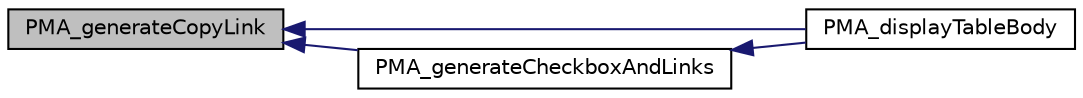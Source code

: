 digraph G
{
  edge [fontname="Helvetica",fontsize="10",labelfontname="Helvetica",labelfontsize="10"];
  node [fontname="Helvetica",fontsize="10",shape=record];
  rankdir="LR";
  Node1 [label="PMA_generateCopyLink",height=0.2,width=0.4,color="black", fillcolor="grey75", style="filled" fontcolor="black"];
  Node1 -> Node2 [dir="back",color="midnightblue",fontsize="10",style="solid",fontname="Helvetica"];
  Node2 [label="PMA_displayTableBody",height=0.2,width=0.4,color="black", fillcolor="white", style="filled",URL="$display__tbl_8lib_8php.html#a584c8e9b54e86afef57d654e60a836ed",tooltip="Displays the body of the results table."];
  Node1 -> Node3 [dir="back",color="midnightblue",fontsize="10",style="solid",fontname="Helvetica"];
  Node3 [label="PMA_generateCheckboxAndLinks",height=0.2,width=0.4,color="black", fillcolor="white", style="filled",URL="$display__tbl_8lib_8php.html#aa2941a0e12aa16299a69a68c06c1ef12",tooltip="Generates checkbox and links at some position (left or right) (only called for horizontal mode)..."];
  Node3 -> Node2 [dir="back",color="midnightblue",fontsize="10",style="solid",fontname="Helvetica"];
}
